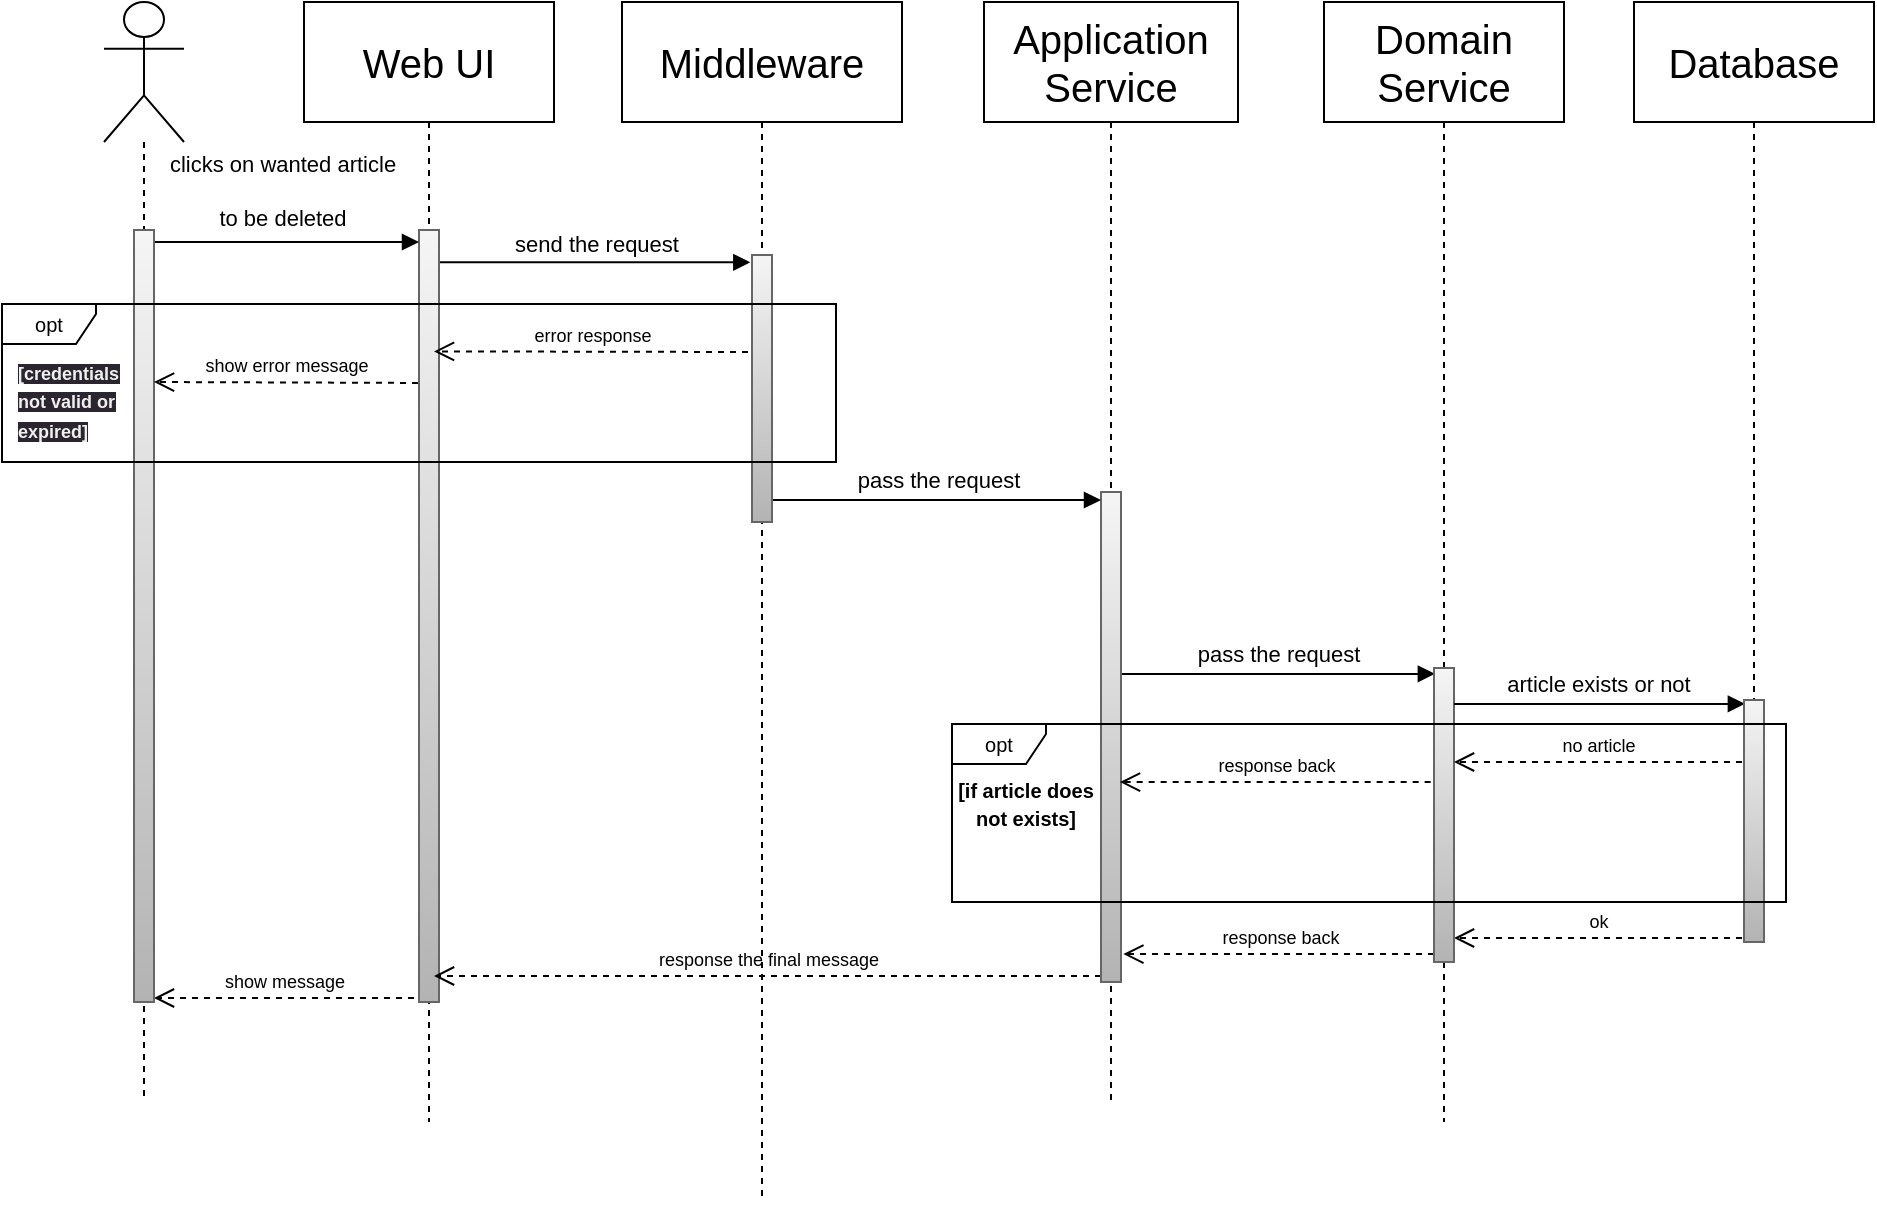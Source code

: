 <mxfile>
    <diagram id="WuZrvc6Mh4uioaOa-LkX" name="Page-1">
        <mxGraphModel dx="524" dy="647" grid="1" gridSize="10" guides="1" tooltips="1" connect="1" arrows="1" fold="1" page="1" pageScale="1" pageWidth="850" pageHeight="1100" math="0" shadow="0">
            <root>
                <mxCell id="0"/>
                <mxCell id="1" parent="0"/>
                <mxCell id="81" value="" style="shape=umlLifeline;participant=umlActor;perimeter=lifelinePerimeter;whiteSpace=wrap;html=1;container=1;collapsible=0;recursiveResize=0;verticalAlign=top;spacingTop=36;outlineConnect=0;size=70;" vertex="1" parent="1">
                    <mxGeometry x="315" y="230" width="40" height="550" as="geometry"/>
                </mxCell>
                <mxCell id="82" value="&lt;font style=&quot;font-size: 20px;&quot;&gt;Web UI&lt;/font&gt;" style="shape=umlLifeline;perimeter=lifelinePerimeter;whiteSpace=wrap;html=1;container=1;collapsible=0;recursiveResize=0;outlineConnect=0;size=60;" vertex="1" parent="1">
                    <mxGeometry x="415" y="230" width="125" height="560" as="geometry"/>
                </mxCell>
                <mxCell id="83" value="send the request" style="html=1;verticalAlign=bottom;endArrow=block;entryX=-0.084;entryY=0.029;entryDx=0;entryDy=0;entryPerimeter=0;labelBackgroundColor=none;" edge="1" parent="82" source="84">
                    <mxGeometry width="80" relative="1" as="geometry">
                        <mxPoint x="60" y="130" as="sourcePoint"/>
                        <mxPoint x="223.16" y="130.15" as="targetPoint"/>
                    </mxGeometry>
                </mxCell>
                <mxCell id="84" value="" style="html=1;points=[];perimeter=orthogonalPerimeter;verticalAlign=middle;fillStyle=auto;rounded=0;glass=0;shadow=0;fillColor=#f5f5f5;gradientColor=#b3b3b3;strokeColor=#666666;" vertex="1" parent="82">
                    <mxGeometry x="57.5" y="114" width="10" height="386" as="geometry"/>
                </mxCell>
                <mxCell id="85" value="&lt;font style=&quot;&quot;&gt;&lt;font style=&quot;font-size: 20px;&quot;&gt;Middleware&lt;/font&gt;&lt;br&gt;&lt;/font&gt;" style="shape=umlLifeline;perimeter=lifelinePerimeter;whiteSpace=wrap;html=1;container=1;collapsible=0;recursiveResize=0;outlineConnect=0;size=60;" vertex="1" parent="1">
                    <mxGeometry x="574" y="230" width="140" height="600" as="geometry"/>
                </mxCell>
                <mxCell id="86" value="" style="html=1;points=[];perimeter=orthogonalPerimeter;fontSize=11;fillColor=#f5f5f5;gradientColor=#b3b3b3;strokeColor=#666666;" vertex="1" parent="85">
                    <mxGeometry x="65" y="126.5" width="10" height="133.5" as="geometry"/>
                </mxCell>
                <mxCell id="97" value="ok" style="html=1;verticalAlign=bottom;endArrow=open;dashed=1;endSize=8;labelBackgroundColor=none;fontSize=9;exitX=-0.1;exitY=0.968;exitDx=0;exitDy=0;exitPerimeter=0;" edge="1" parent="85">
                    <mxGeometry relative="1" as="geometry">
                        <mxPoint x="560" y="468.008" as="sourcePoint"/>
                        <mxPoint x="416.0" y="468.004" as="targetPoint"/>
                    </mxGeometry>
                </mxCell>
                <mxCell id="98" value="show message" style="html=1;verticalAlign=bottom;endArrow=open;dashed=1;endSize=8;labelBackgroundColor=none;fontSize=9;" edge="1" parent="85">
                    <mxGeometry relative="1" as="geometry">
                        <mxPoint x="-104.0" y="498" as="sourcePoint"/>
                        <mxPoint x="-234.0" y="498.004" as="targetPoint"/>
                    </mxGeometry>
                </mxCell>
                <mxCell id="104" value="response the final message" style="html=1;verticalAlign=bottom;endArrow=open;dashed=1;endSize=8;labelBackgroundColor=none;fontSize=9;exitX=-0.092;exitY=0.877;exitDx=0;exitDy=0;exitPerimeter=0;" edge="1" parent="85">
                    <mxGeometry relative="1" as="geometry">
                        <mxPoint x="239.5" y="487.004" as="sourcePoint"/>
                        <mxPoint x="-94.0" y="487" as="targetPoint"/>
                    </mxGeometry>
                </mxCell>
                <mxCell id="105" value="response back" style="html=1;verticalAlign=bottom;endArrow=open;dashed=1;endSize=8;labelBackgroundColor=none;fontSize=9;exitX=-0.1;exitY=0.968;exitDx=0;exitDy=0;exitPerimeter=0;entryX=1.117;entryY=0.986;entryDx=0;entryDy=0;entryPerimeter=0;" edge="1" parent="85">
                    <mxGeometry relative="1" as="geometry">
                        <mxPoint x="406" y="476.008" as="sourcePoint"/>
                        <mxPoint x="250.67" y="476.034" as="targetPoint"/>
                    </mxGeometry>
                </mxCell>
                <mxCell id="87" value="&lt;span style=&quot;font-size: 20px;&quot;&gt;Domain&lt;br&gt;Service&lt;br&gt;&lt;/span&gt;" style="shape=umlLifeline;perimeter=lifelinePerimeter;whiteSpace=wrap;html=1;container=1;collapsible=0;recursiveResize=0;outlineConnect=0;size=60;" vertex="1" parent="1">
                    <mxGeometry x="925" y="230" width="120" height="560" as="geometry"/>
                </mxCell>
                <mxCell id="88" value="&lt;font style=&quot;font-size: 11px;&quot;&gt;pass the request&lt;br&gt;&lt;/font&gt;" style="html=1;verticalAlign=bottom;endArrow=block;fontSize=14;labelBackgroundColor=none;entryX=0.043;entryY=0.088;entryDx=0;entryDy=0;entryPerimeter=0;" edge="1" parent="87">
                    <mxGeometry relative="1" as="geometry">
                        <mxPoint x="-101.5" y="336" as="sourcePoint"/>
                        <mxPoint x="55.43" y="335.936" as="targetPoint"/>
                    </mxGeometry>
                </mxCell>
                <mxCell id="89" value="" style="html=1;points=[];perimeter=orthogonalPerimeter;rounded=0;shadow=0;glass=0;sketch=0;fillStyle=auto;fontSize=14;fillColor=#f5f5f5;gradientColor=#b3b3b3;strokeColor=#666666;" vertex="1" parent="87">
                    <mxGeometry x="55" y="333" width="10" height="147" as="geometry"/>
                </mxCell>
                <mxCell id="90" value="&lt;font style=&quot;font-size: 11px;&quot;&gt;clicks on wanted article &lt;br&gt;to be deleted&lt;br&gt;&lt;/font&gt;" style="html=1;verticalAlign=bottom;endArrow=block;fontSize=22;labelBackgroundColor=none;" edge="1" parent="1" target="84">
                    <mxGeometry x="0.004" width="80" relative="1" as="geometry">
                        <mxPoint x="335" y="350.0" as="sourcePoint"/>
                        <mxPoint x="465" y="350" as="targetPoint"/>
                        <Array as="points"/>
                        <mxPoint as="offset"/>
                    </mxGeometry>
                </mxCell>
                <mxCell id="91" value="&lt;font style=&quot;font-size: 20px;&quot;&gt;Application Service&lt;/font&gt;" style="shape=umlLifeline;perimeter=lifelinePerimeter;whiteSpace=wrap;html=1;container=1;collapsible=0;recursiveResize=0;outlineConnect=0;size=60;" vertex="1" parent="1">
                    <mxGeometry x="755" y="230" width="127" height="550" as="geometry"/>
                </mxCell>
                <mxCell id="92" value="" style="html=1;points=[];perimeter=orthogonalPerimeter;rounded=0;shadow=0;glass=0;sketch=0;fillStyle=auto;fontSize=14;fillColor=#f5f5f5;gradientColor=#b3b3b3;strokeColor=#666666;" vertex="1" parent="91">
                    <mxGeometry x="58.5" y="245" width="10" height="245" as="geometry"/>
                </mxCell>
                <mxCell id="93" value="" style="html=1;points=[];perimeter=orthogonalPerimeter;fillColor=#f5f5f5;gradientColor=#b3b3b3;strokeColor=#666666;" vertex="1" parent="1">
                    <mxGeometry x="330" y="344" width="10" height="386" as="geometry"/>
                </mxCell>
                <mxCell id="94" value="&lt;span style=&quot;font-size: 20px;&quot;&gt;Database&lt;br&gt;&lt;/span&gt;" style="shape=umlLifeline;perimeter=lifelinePerimeter;whiteSpace=wrap;html=1;container=1;collapsible=0;recursiveResize=0;outlineConnect=0;size=60;" vertex="1" parent="1">
                    <mxGeometry x="1080" y="230" width="120" height="470" as="geometry"/>
                </mxCell>
                <mxCell id="95" value="&lt;font style=&quot;font-size: 11px;&quot;&gt;article exists or not&lt;br&gt;&lt;/font&gt;" style="html=1;verticalAlign=bottom;endArrow=block;fontSize=14;labelBackgroundColor=none;entryX=0.044;entryY=0.016;entryDx=0;entryDy=0;entryPerimeter=0;" edge="1" parent="94" target="96">
                    <mxGeometry relative="1" as="geometry">
                        <mxPoint x="-90" y="351" as="sourcePoint"/>
                        <mxPoint x="64" y="351" as="targetPoint"/>
                    </mxGeometry>
                </mxCell>
                <mxCell id="96" value="" style="html=1;points=[];perimeter=orthogonalPerimeter;rounded=0;shadow=0;glass=0;sketch=0;fillStyle=auto;fontSize=14;fillColor=#f5f5f5;gradientColor=#b3b3b3;strokeColor=#666666;" vertex="1" parent="94">
                    <mxGeometry x="55" y="349" width="10" height="121" as="geometry"/>
                </mxCell>
                <mxCell id="99" value="opt" style="shape=umlFrame;whiteSpace=wrap;html=1;fontSize=10;width=47;height=20;" vertex="1" parent="1">
                    <mxGeometry x="264" y="381" width="417" height="79" as="geometry"/>
                </mxCell>
                <mxCell id="100" value="error response" style="html=1;verticalAlign=bottom;endArrow=open;dashed=1;endSize=8;labelBackgroundColor=none;fontSize=9;entryX=0.518;entryY=0.3;entryDx=0;entryDy=0;entryPerimeter=0;" edge="1" parent="1" target="99">
                    <mxGeometry relative="1" as="geometry">
                        <mxPoint x="637" y="405.0" as="sourcePoint"/>
                        <mxPoint x="507.0" y="405.004" as="targetPoint"/>
                    </mxGeometry>
                </mxCell>
                <mxCell id="101" value="show error message" style="html=1;verticalAlign=bottom;endArrow=open;dashed=1;endSize=8;labelBackgroundColor=none;fontSize=9;" edge="1" parent="1">
                    <mxGeometry relative="1" as="geometry">
                        <mxPoint x="471.99" y="420.47" as="sourcePoint"/>
                        <mxPoint x="340" y="420.0" as="targetPoint"/>
                    </mxGeometry>
                </mxCell>
                <mxCell id="102" value="&lt;span style=&quot;border-color: rgb(0, 0, 0); color: rgb(240, 240, 240); font-family: Helvetica; font-style: normal; font-variant-ligatures: normal; font-variant-caps: normal; letter-spacing: normal; orphans: 2; text-indent: 0px; text-transform: none; widows: 2; word-spacing: 0px; -webkit-text-stroke-width: 0px; text-decoration-thickness: initial; text-decoration-style: initial; text-decoration-color: initial; font-size: 9px; font-weight: 700; text-align: center; background-color: rgb(42, 37, 47); float: none; display: inline !important;&quot;&gt;[credentials not valid or expired&lt;/span&gt;&lt;span style=&quot;border-color: rgb(0, 0, 0); color: rgb(240, 240, 240); font-family: Helvetica; font-style: normal; font-variant-ligatures: normal; font-variant-caps: normal; letter-spacing: normal; orphans: 2; text-indent: 0px; text-transform: none; widows: 2; word-spacing: 0px; -webkit-text-stroke-width: 0px; text-decoration-thickness: initial; text-decoration-style: initial; text-decoration-color: initial; font-size: 9px; font-weight: 700; text-align: center; background-color: rgb(42, 37, 47); float: none; display: inline !important;&quot;&gt;]&lt;/span&gt;" style="text;whiteSpace=wrap;html=1;" vertex="1" parent="1">
                    <mxGeometry x="270" y="401" width="60" height="40" as="geometry"/>
                </mxCell>
                <mxCell id="103" value="&lt;font style=&quot;font-size: 11px;&quot;&gt;pass the request&lt;br&gt;&lt;/font&gt;" style="html=1;verticalAlign=bottom;endArrow=block;fontSize=14;labelBackgroundColor=none;" edge="1" parent="1">
                    <mxGeometry relative="1" as="geometry">
                        <mxPoint x="649.5" y="479" as="sourcePoint"/>
                        <mxPoint x="813.5" y="479" as="targetPoint"/>
                    </mxGeometry>
                </mxCell>
                <mxCell id="106" value="opt" style="shape=umlFrame;whiteSpace=wrap;html=1;fontSize=10;width=47;height=20;" vertex="1" parent="1">
                    <mxGeometry x="739" y="591" width="417" height="89" as="geometry"/>
                </mxCell>
                <mxCell id="108" value="&lt;div style=&quot;text-align: center;&quot;&gt;&lt;span style=&quot;background-color: initial;&quot;&gt;&lt;font size=&quot;1&quot;&gt;&lt;b&gt;[if article does not exists]&lt;/b&gt;&lt;/font&gt;&lt;/span&gt;&lt;/div&gt;" style="text;whiteSpace=wrap;html=1;" vertex="1" parent="1">
                    <mxGeometry x="740" y="610" width="70" height="45.5" as="geometry"/>
                </mxCell>
                <mxCell id="109" value="no article" style="html=1;verticalAlign=bottom;endArrow=open;dashed=1;endSize=8;labelBackgroundColor=none;fontSize=9;exitX=-0.1;exitY=0.968;exitDx=0;exitDy=0;exitPerimeter=0;" edge="1" parent="1">
                    <mxGeometry relative="1" as="geometry">
                        <mxPoint x="1134" y="610.008" as="sourcePoint"/>
                        <mxPoint x="990.0" y="610.004" as="targetPoint"/>
                    </mxGeometry>
                </mxCell>
                <mxCell id="110" value="response back" style="html=1;verticalAlign=bottom;endArrow=open;dashed=1;endSize=8;labelBackgroundColor=none;fontSize=9;exitX=-0.1;exitY=0.968;exitDx=0;exitDy=0;exitPerimeter=0;entryX=1.117;entryY=0.986;entryDx=0;entryDy=0;entryPerimeter=0;" edge="1" parent="1">
                    <mxGeometry relative="1" as="geometry">
                        <mxPoint x="978.33" y="619.998" as="sourcePoint"/>
                        <mxPoint x="823.0" y="620.024" as="targetPoint"/>
                    </mxGeometry>
                </mxCell>
            </root>
        </mxGraphModel>
    </diagram>
</mxfile>